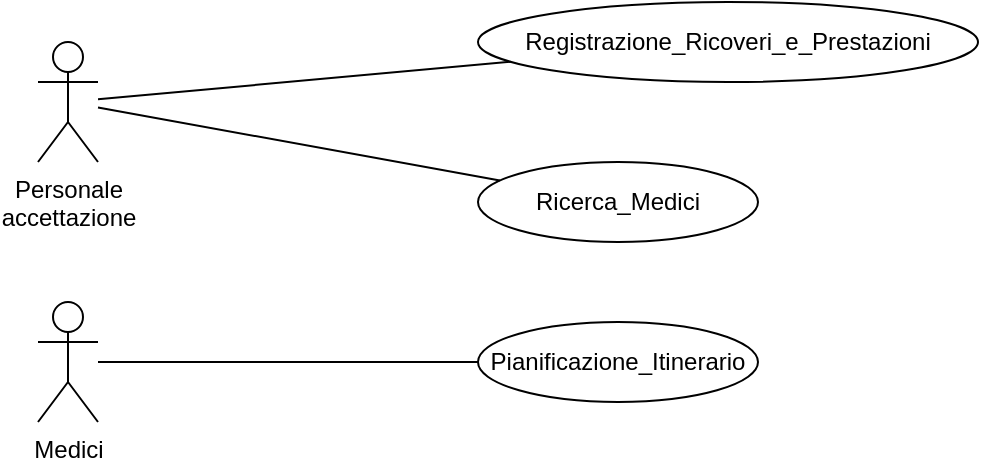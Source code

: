 <mxfile version="24.4.0" type="device">
  <diagram id="R2lEEEUBdFMjLlhIrx00" name="Page-1">
    <mxGraphModel dx="1434" dy="840" grid="1" gridSize="10" guides="1" tooltips="1" connect="1" arrows="1" fold="1" page="1" pageScale="1" pageWidth="1169" pageHeight="827" math="0" shadow="0" extFonts="Permanent Marker^https://fonts.googleapis.com/css?family=Permanent+Marker">
      <root>
        <mxCell id="0" />
        <mxCell id="1" parent="0" />
        <mxCell id="1T2bqdTXxD9RY-aOahLc-1" value="Personale&lt;br&gt;accettazione" style="shape=umlActor;verticalLabelPosition=bottom;verticalAlign=top;html=1;" parent="1" vertex="1">
          <mxGeometry x="300" y="220" width="30" height="60" as="geometry" />
        </mxCell>
        <mxCell id="1T2bqdTXxD9RY-aOahLc-2" value="Registrazione_Ricoveri_e_Prestazioni" style="ellipse;whiteSpace=wrap;html=1;" parent="1" vertex="1">
          <mxGeometry x="520" y="200" width="250" height="40" as="geometry" />
        </mxCell>
        <mxCell id="1T2bqdTXxD9RY-aOahLc-4" value="Pianificazione_Itinerario" style="ellipse;whiteSpace=wrap;html=1;" parent="1" vertex="1">
          <mxGeometry x="520" y="360" width="140" height="40" as="geometry" />
        </mxCell>
        <mxCell id="1T2bqdTXxD9RY-aOahLc-7" value="" style="endArrow=none;html=1;rounded=0;" parent="1" source="1T2bqdTXxD9RY-aOahLc-1" target="1T2bqdTXxD9RY-aOahLc-2" edge="1">
          <mxGeometry width="50" height="50" relative="1" as="geometry">
            <mxPoint x="470" y="410" as="sourcePoint" />
            <mxPoint x="520" y="360" as="targetPoint" />
          </mxGeometry>
        </mxCell>
        <mxCell id="1T2bqdTXxD9RY-aOahLc-11" value="Ricerca_Medici" style="ellipse;whiteSpace=wrap;html=1;" parent="1" vertex="1">
          <mxGeometry x="520" y="280" width="140" height="40" as="geometry" />
        </mxCell>
        <mxCell id="1T2bqdTXxD9RY-aOahLc-12" value="" style="endArrow=none;html=1;rounded=0;" parent="1" source="1T2bqdTXxD9RY-aOahLc-1" target="1T2bqdTXxD9RY-aOahLc-11" edge="1">
          <mxGeometry width="50" height="50" relative="1" as="geometry">
            <mxPoint x="460" y="400" as="sourcePoint" />
            <mxPoint x="510" y="350" as="targetPoint" />
          </mxGeometry>
        </mxCell>
        <mxCell id="nxYbOvtluEdVCAPoKeiY-2" value="Medici" style="shape=umlActor;verticalLabelPosition=bottom;verticalAlign=top;html=1;" parent="1" vertex="1">
          <mxGeometry x="300" y="350" width="30" height="60" as="geometry" />
        </mxCell>
        <mxCell id="nxYbOvtluEdVCAPoKeiY-3" value="" style="endArrow=none;html=1;rounded=0;" parent="1" source="nxYbOvtluEdVCAPoKeiY-2" target="1T2bqdTXxD9RY-aOahLc-4" edge="1">
          <mxGeometry width="50" height="50" relative="1" as="geometry">
            <mxPoint x="340" y="263" as="sourcePoint" />
            <mxPoint x="541" y="299" as="targetPoint" />
          </mxGeometry>
        </mxCell>
      </root>
    </mxGraphModel>
  </diagram>
</mxfile>
